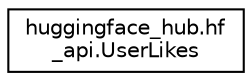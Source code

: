 digraph "Graphical Class Hierarchy"
{
 // LATEX_PDF_SIZE
  edge [fontname="Helvetica",fontsize="10",labelfontname="Helvetica",labelfontsize="10"];
  node [fontname="Helvetica",fontsize="10",shape=record];
  rankdir="LR";
  Node0 [label="huggingface_hub.hf\l_api.UserLikes",height=0.2,width=0.4,color="black", fillcolor="white", style="filled",URL="$classhuggingface__hub_1_1hf__api_1_1UserLikes.html",tooltip=" "];
}
